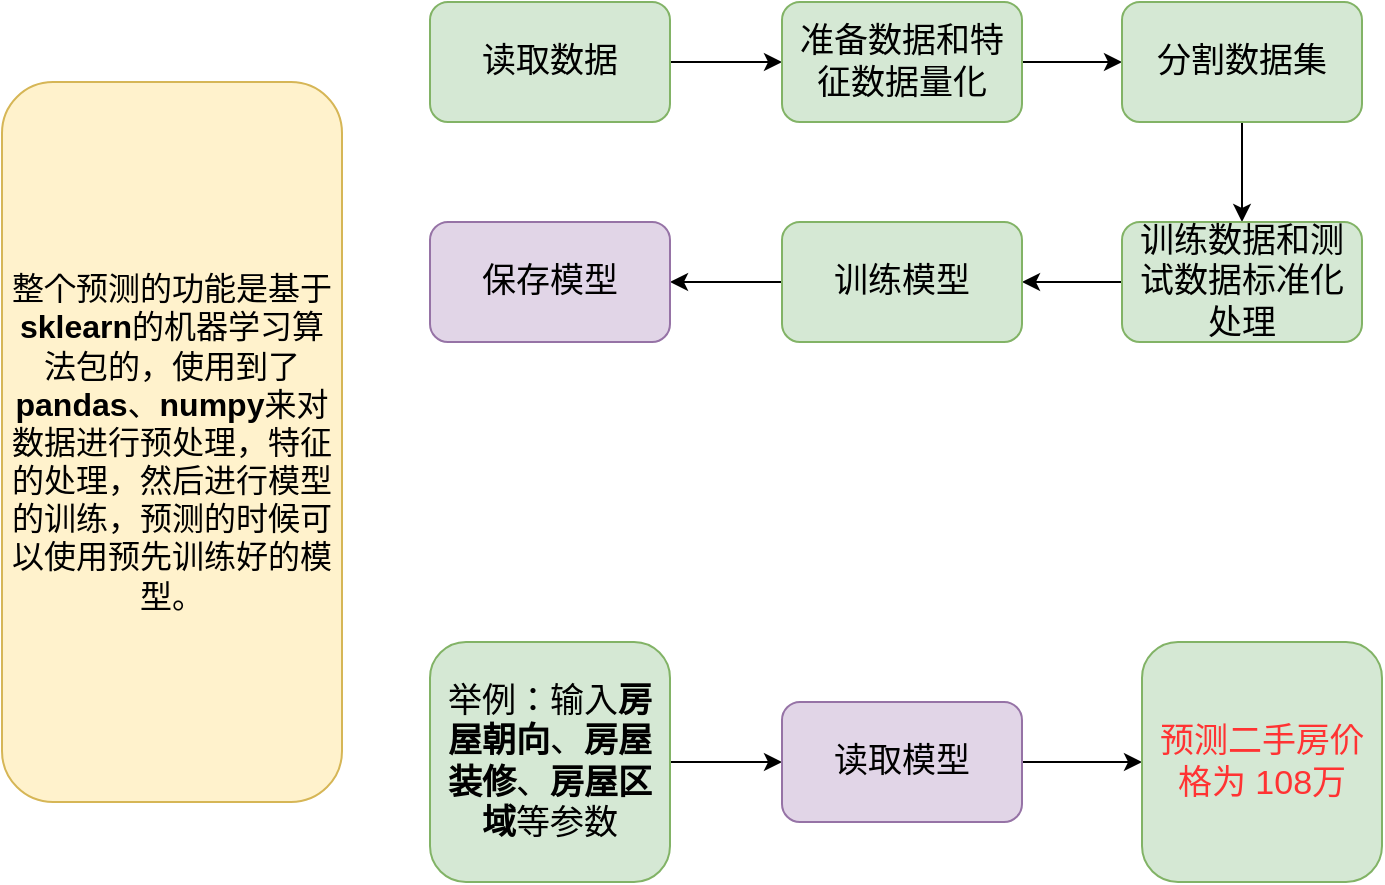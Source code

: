 <mxfile version="17.4.2" type="github">
  <diagram id="yviD2XQUQ4nQ4JYO9C7l" name="Page-1">
    <mxGraphModel dx="1662" dy="794" grid="1" gridSize="10" guides="1" tooltips="1" connect="1" arrows="1" fold="1" page="1" pageScale="1" pageWidth="827" pageHeight="1169" math="0" shadow="0">
      <root>
        <mxCell id="0" />
        <mxCell id="1" parent="0" />
        <mxCell id="bmkte0DKfMiooFraYme--11" style="edgeStyle=orthogonalEdgeStyle;rounded=0;orthogonalLoop=1;jettySize=auto;html=1;exitX=1;exitY=0.5;exitDx=0;exitDy=0;entryX=0;entryY=0.5;entryDx=0;entryDy=0;fontSize=17;" parent="1" source="bmkte0DKfMiooFraYme--1" target="bmkte0DKfMiooFraYme--6" edge="1">
          <mxGeometry relative="1" as="geometry" />
        </mxCell>
        <mxCell id="bmkte0DKfMiooFraYme--1" value="读取数据" style="rounded=1;whiteSpace=wrap;html=1;fillColor=#d5e8d4;strokeColor=#82b366;fontSize=17;" parent="1" vertex="1">
          <mxGeometry x="294" y="40" width="120" height="60" as="geometry" />
        </mxCell>
        <mxCell id="bmkte0DKfMiooFraYme--5" value="&lt;font style=&quot;font-size: 16px&quot;&gt;整个预测的功能是基于&lt;b&gt;sklearn&lt;/b&gt;的机器学习算法包的，使用到了&lt;b&gt;pandas&lt;/b&gt;、&lt;b&gt;numpy&lt;/b&gt;来对数据进行预处理，特征的处理，然后进行模型的训练，预测的时候可以使用预先训练好的模型。&lt;/font&gt;" style="rounded=1;whiteSpace=wrap;html=1;fillColor=#fff2cc;strokeColor=#d6b656;" parent="1" vertex="1">
          <mxGeometry x="80" y="80" width="170" height="360" as="geometry" />
        </mxCell>
        <mxCell id="bmkte0DKfMiooFraYme--12" style="edgeStyle=orthogonalEdgeStyle;rounded=0;orthogonalLoop=1;jettySize=auto;html=1;exitX=1;exitY=0.5;exitDx=0;exitDy=0;entryX=0;entryY=0.5;entryDx=0;entryDy=0;fontSize=17;" parent="1" source="bmkte0DKfMiooFraYme--6" target="bmkte0DKfMiooFraYme--7" edge="1">
          <mxGeometry relative="1" as="geometry" />
        </mxCell>
        <mxCell id="bmkte0DKfMiooFraYme--6" value="准备数据和特征数据量化" style="rounded=1;whiteSpace=wrap;html=1;fillColor=#d5e8d4;strokeColor=#82b366;fontSize=17;" parent="1" vertex="1">
          <mxGeometry x="470" y="40" width="120" height="60" as="geometry" />
        </mxCell>
        <mxCell id="bmkte0DKfMiooFraYme--13" style="edgeStyle=orthogonalEdgeStyle;rounded=0;orthogonalLoop=1;jettySize=auto;html=1;exitX=0.5;exitY=1;exitDx=0;exitDy=0;entryX=0.5;entryY=0;entryDx=0;entryDy=0;fontSize=17;" parent="1" source="bmkte0DKfMiooFraYme--7" target="bmkte0DKfMiooFraYme--8" edge="1">
          <mxGeometry relative="1" as="geometry" />
        </mxCell>
        <mxCell id="bmkte0DKfMiooFraYme--7" value="分割数据集" style="rounded=1;whiteSpace=wrap;html=1;fillColor=#d5e8d4;strokeColor=#82b366;fontSize=17;" parent="1" vertex="1">
          <mxGeometry x="640" y="40" width="120" height="60" as="geometry" />
        </mxCell>
        <mxCell id="bmkte0DKfMiooFraYme--14" style="edgeStyle=orthogonalEdgeStyle;rounded=0;orthogonalLoop=1;jettySize=auto;html=1;exitX=0;exitY=0.5;exitDx=0;exitDy=0;entryX=1;entryY=0.5;entryDx=0;entryDy=0;fontSize=17;" parent="1" source="bmkte0DKfMiooFraYme--8" target="bmkte0DKfMiooFraYme--9" edge="1">
          <mxGeometry relative="1" as="geometry" />
        </mxCell>
        <mxCell id="bmkte0DKfMiooFraYme--8" value="训练数据和测试数据标准化处理" style="rounded=1;whiteSpace=wrap;html=1;fillColor=#d5e8d4;strokeColor=#82b366;fontSize=17;" parent="1" vertex="1">
          <mxGeometry x="640" y="150" width="120" height="60" as="geometry" />
        </mxCell>
        <mxCell id="bmkte0DKfMiooFraYme--15" style="edgeStyle=orthogonalEdgeStyle;rounded=0;orthogonalLoop=1;jettySize=auto;html=1;exitX=0;exitY=0.5;exitDx=0;exitDy=0;fontSize=17;entryX=1;entryY=0.5;entryDx=0;entryDy=0;" parent="1" source="bmkte0DKfMiooFraYme--9" target="bmkte0DKfMiooFraYme--10" edge="1">
          <mxGeometry relative="1" as="geometry">
            <mxPoint x="420" y="180" as="targetPoint" />
          </mxGeometry>
        </mxCell>
        <mxCell id="bmkte0DKfMiooFraYme--9" value="训练模型" style="rounded=1;whiteSpace=wrap;html=1;fillColor=#d5e8d4;strokeColor=#82b366;fontSize=17;" parent="1" vertex="1">
          <mxGeometry x="470" y="150" width="120" height="60" as="geometry" />
        </mxCell>
        <mxCell id="bmkte0DKfMiooFraYme--10" value="保存模型" style="rounded=1;whiteSpace=wrap;html=1;fillColor=#e1d5e7;strokeColor=#9673a6;fontSize=17;" parent="1" vertex="1">
          <mxGeometry x="294" y="150" width="120" height="60" as="geometry" />
        </mxCell>
        <mxCell id="bmkte0DKfMiooFraYme--23" style="edgeStyle=orthogonalEdgeStyle;rounded=0;orthogonalLoop=1;jettySize=auto;html=1;exitX=1;exitY=0.5;exitDx=0;exitDy=0;entryX=0;entryY=0.5;entryDx=0;entryDy=0;fontSize=17;" parent="1" source="bmkte0DKfMiooFraYme--21" target="bmkte0DKfMiooFraYme--22" edge="1">
          <mxGeometry relative="1" as="geometry" />
        </mxCell>
        <mxCell id="bmkte0DKfMiooFraYme--21" value="举例：输入&lt;b&gt;房屋朝向&lt;/b&gt;、&lt;b&gt;房屋装修&lt;/b&gt;、&lt;b&gt;房屋区域&lt;/b&gt;等参数" style="rounded=1;whiteSpace=wrap;html=1;fillColor=#d5e8d4;strokeColor=#82b366;fontSize=17;" parent="1" vertex="1">
          <mxGeometry x="294" y="360" width="120" height="120" as="geometry" />
        </mxCell>
        <mxCell id="bmkte0DKfMiooFraYme--25" style="edgeStyle=orthogonalEdgeStyle;rounded=0;orthogonalLoop=1;jettySize=auto;html=1;exitX=1;exitY=0.5;exitDx=0;exitDy=0;entryX=0;entryY=0.5;entryDx=0;entryDy=0;fontSize=17;" parent="1" source="bmkte0DKfMiooFraYme--22" target="bmkte0DKfMiooFraYme--24" edge="1">
          <mxGeometry relative="1" as="geometry" />
        </mxCell>
        <mxCell id="bmkte0DKfMiooFraYme--22" value="读取模型" style="rounded=1;whiteSpace=wrap;html=1;fillColor=#e1d5e7;strokeColor=#9673a6;fontSize=17;" parent="1" vertex="1">
          <mxGeometry x="470" y="390" width="120" height="60" as="geometry" />
        </mxCell>
        <mxCell id="bmkte0DKfMiooFraYme--24" value="&lt;font color=&quot;#ff3333&quot;&gt;预测二手房价格为 108万&lt;/font&gt;" style="rounded=1;whiteSpace=wrap;html=1;fillColor=#d5e8d4;strokeColor=#82b366;fontSize=17;" parent="1" vertex="1">
          <mxGeometry x="650" y="360" width="120" height="120" as="geometry" />
        </mxCell>
      </root>
    </mxGraphModel>
  </diagram>
</mxfile>
